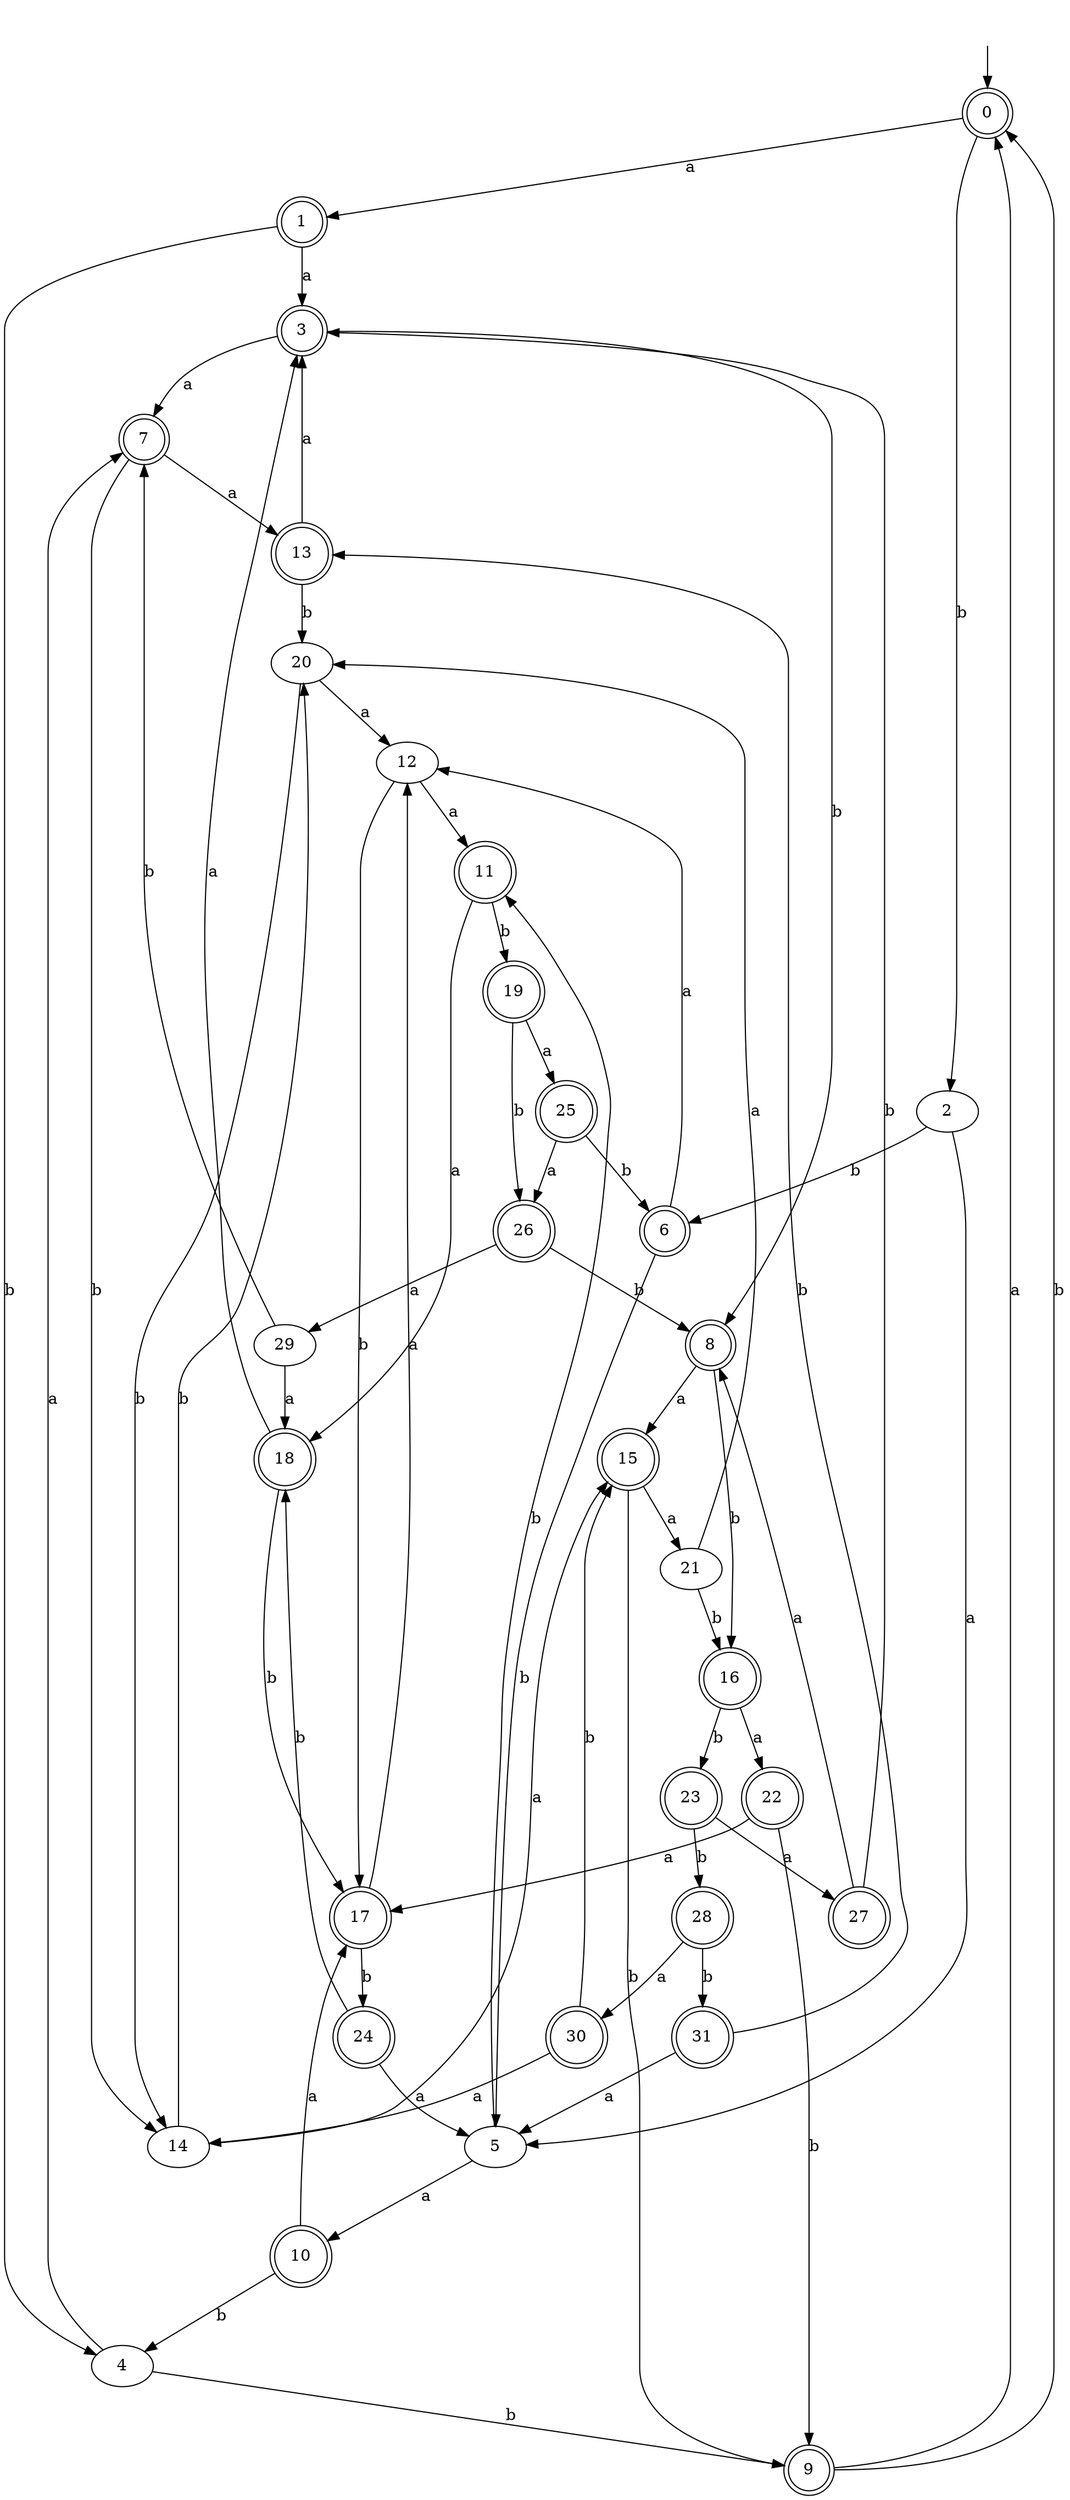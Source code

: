 digraph RandomDFA {
  __start0 [label="", shape=none];
  __start0 -> 0 [label=""];
  0 [shape=circle] [shape=doublecircle]
  0 -> 1 [label="a"]
  0 -> 2 [label="b"]
  1 [shape=doublecircle]
  1 -> 3 [label="a"]
  1 -> 4 [label="b"]
  2
  2 -> 5 [label="a"]
  2 -> 6 [label="b"]
  3 [shape=doublecircle]
  3 -> 7 [label="a"]
  3 -> 8 [label="b"]
  4
  4 -> 7 [label="a"]
  4 -> 9 [label="b"]
  5
  5 -> 10 [label="a"]
  5 -> 11 [label="b"]
  6 [shape=doublecircle]
  6 -> 12 [label="a"]
  6 -> 5 [label="b"]
  7 [shape=doublecircle]
  7 -> 13 [label="a"]
  7 -> 14 [label="b"]
  8 [shape=doublecircle]
  8 -> 15 [label="a"]
  8 -> 16 [label="b"]
  9 [shape=doublecircle]
  9 -> 0 [label="a"]
  9 -> 0 [label="b"]
  10 [shape=doublecircle]
  10 -> 17 [label="a"]
  10 -> 4 [label="b"]
  11 [shape=doublecircle]
  11 -> 18 [label="a"]
  11 -> 19 [label="b"]
  12
  12 -> 11 [label="a"]
  12 -> 17 [label="b"]
  13 [shape=doublecircle]
  13 -> 3 [label="a"]
  13 -> 20 [label="b"]
  14
  14 -> 15 [label="a"]
  14 -> 20 [label="b"]
  15 [shape=doublecircle]
  15 -> 21 [label="a"]
  15 -> 9 [label="b"]
  16 [shape=doublecircle]
  16 -> 22 [label="a"]
  16 -> 23 [label="b"]
  17 [shape=doublecircle]
  17 -> 12 [label="a"]
  17 -> 24 [label="b"]
  18 [shape=doublecircle]
  18 -> 3 [label="a"]
  18 -> 17 [label="b"]
  19 [shape=doublecircle]
  19 -> 25 [label="a"]
  19 -> 26 [label="b"]
  20
  20 -> 12 [label="a"]
  20 -> 14 [label="b"]
  21
  21 -> 20 [label="a"]
  21 -> 16 [label="b"]
  22 [shape=doublecircle]
  22 -> 17 [label="a"]
  22 -> 9 [label="b"]
  23 [shape=doublecircle]
  23 -> 27 [label="a"]
  23 -> 28 [label="b"]
  24 [shape=doublecircle]
  24 -> 5 [label="a"]
  24 -> 18 [label="b"]
  25 [shape=doublecircle]
  25 -> 26 [label="a"]
  25 -> 6 [label="b"]
  26 [shape=doublecircle]
  26 -> 29 [label="a"]
  26 -> 8 [label="b"]
  27 [shape=doublecircle]
  27 -> 8 [label="a"]
  27 -> 3 [label="b"]
  28 [shape=doublecircle]
  28 -> 30 [label="a"]
  28 -> 31 [label="b"]
  29
  29 -> 18 [label="a"]
  29 -> 7 [label="b"]
  30 [shape=doublecircle]
  30 -> 14 [label="a"]
  30 -> 15 [label="b"]
  31 [shape=doublecircle]
  31 -> 5 [label="a"]
  31 -> 13 [label="b"]
}
